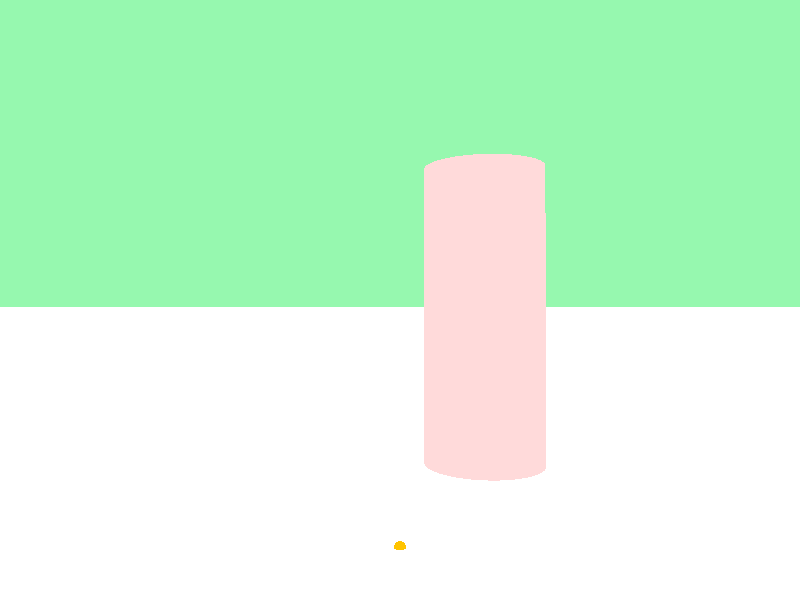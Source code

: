 //+w456 +h573 

// PoVRay 3.7 Scene File " ... .pov"
// author:  ...
// date:    ...
//--------------------------------------------------------------------------
#version 3.7;
global_settings{ assumed_gamma 1.0 }
#default{ finish{ ambient 0.1 diffuse 0.9 }} 
//--------------------------------------------------------------------------
#include "colors.inc"
#include "textures.inc"
#include "glass.inc"
#include "metals.inc"
#include "golds.inc"
#include "stones.inc"
#include "woods.inc"
#include "shapes.inc"
#include "shapes2.inc"
#include "functions.inc"
#include "math.inc"
#include "transforms.inc"
//--------------------------------------------------------------------------
// camera ------------------------------------------------------------------

camera {
  location  <0.0, 20, -50>
  look_at   <0.0, 25.0, 400.0>
  right     x*image_width/image_height   
}

// sky ----------------------------------------------------------------------
sky_sphere { pigment { color rgb<78, 239, 110>/255 } // end of pigment
           } //end of skysphere           
// ground -------------------------------------------------------------------
plane{ <0,1,0>, 0 
       texture{ pigment{ color rgb<255, 250, 250> }
              } // end of texture        
       translate<0, 0, 0>          
       
     } // end of plane
                            
sphere { <0,0,0>, 0.5 

        texture { pigment{ color rgb<1.00, 0.55, 0.00>}
                  finish { phong 1.0 reflection 0.00}
                } // end of texture

          scale<1,1,1>  rotate<0,0,0>  translate<0,0,0>  
       }  // end of sphere ----------------------------------- 

cylinder { <0,26.5,0>,<0,2.00,0>, 5 

          texture{ pigment{ color rgb< 1, 0.5, 0.5>*1.4 } // 
                // normal { bumps 0.5 scale 0.05 }
                 //  finish { phong 1 reflection 0.00}
                 } // end of texture 

           scale <1,1,1> rotate<0,0,0> translate<7,5,0>
         } // end of cylinder -------------------------------------

